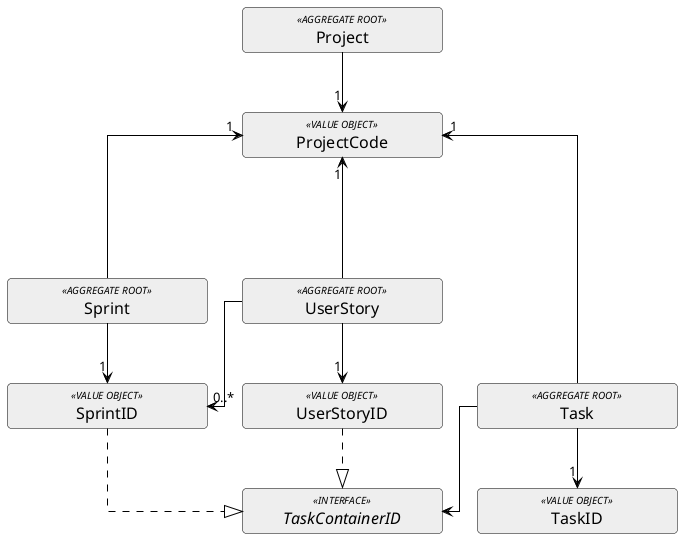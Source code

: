 @startuml
'https://plantuml.com/class-diagram

hide members
hide circle
skinparam linetype ortho
skinparam minClassWidth 200
skinparam roundCorner 8
skinparam class {
    stereotypeFontSize 10
    fontSize 16
    fontName Helvetica

    arrowColor black
    arrowThickness 1
    attributeIconSize 0

    borderColor black
    borderThickness 0.5
    backgroundColor #eee


}


entity Project <<AGGREGATE ROOT>>
class ProjectCode <<VALUE OBJECT>>

entity Sprint <<AGGREGATE ROOT>>
class SprintID <<VALUE OBJECT>>


entity UserStory <<AGGREGATE ROOT>>
class UserStoryID <<VALUE OBJECT>>

entity Task <<AGGREGATE ROOT>>
class TaskID <<VALUE OBJECT>>

interface TaskContainerID <<INTERFACE>>



Project --> "1"ProjectCode

Sprint --> "1" SprintID
Sprint -up--> "1"ProjectCode


UserStory --> "1" UserStoryID
UserStory -up--> "1"ProjectCode
UserStory --> "0..*"SprintID

Task --> "1"TaskID
Task -up---> "1"ProjectCode

SprintID ..|> TaskContainerID
UserStoryID ..|> TaskContainerID
Task --> TaskContainerID



@enduml
